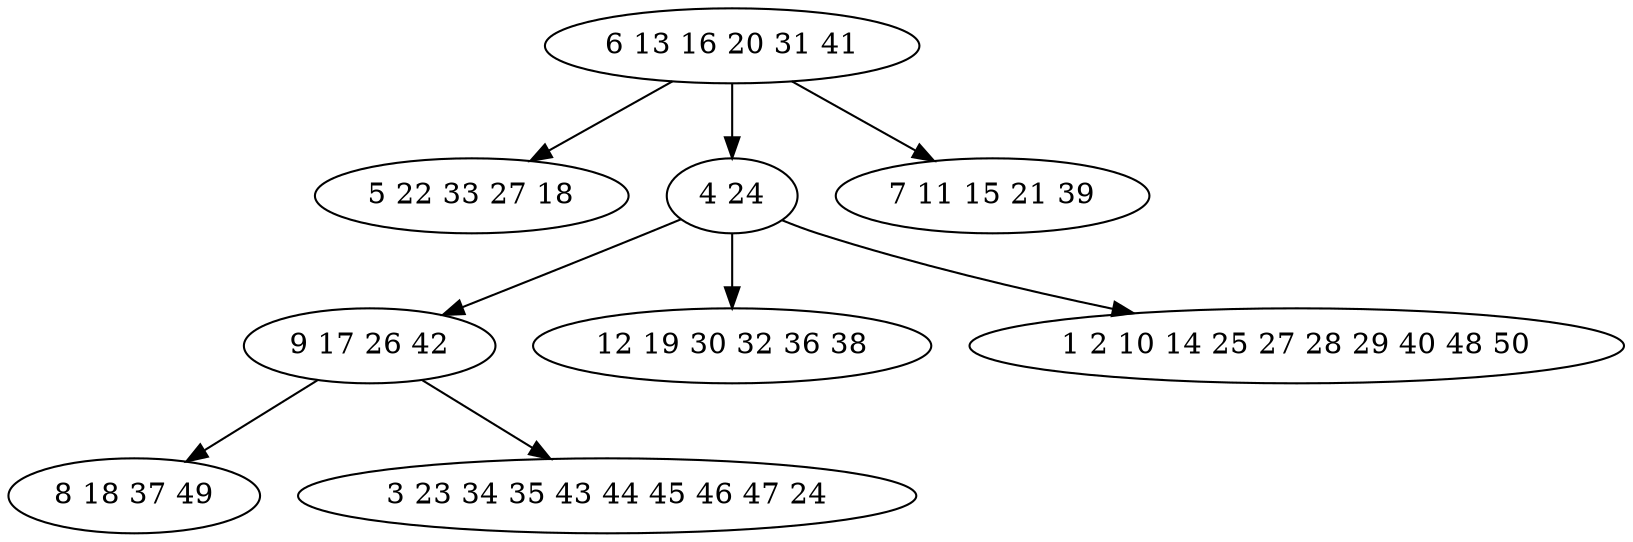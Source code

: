 digraph true_tree {
	"0" -> "1"
	"0" -> "2"
	"2" -> "3"
	"0" -> "4"
	"3" -> "5"
	"2" -> "6"
	"2" -> "7"
	"3" -> "8"
	"0" [label="6 13 16 20 31 41"];
	"1" [label="5 22 33 27 18"];
	"2" [label="4 24"];
	"3" [label="9 17 26 42"];
	"4" [label="7 11 15 21 39"];
	"5" [label="8 18 37 49"];
	"6" [label="12 19 30 32 36 38"];
	"7" [label="1 2 10 14 25 27 28 29 40 48 50"];
	"8" [label="3 23 34 35 43 44 45 46 47 24"];
}
